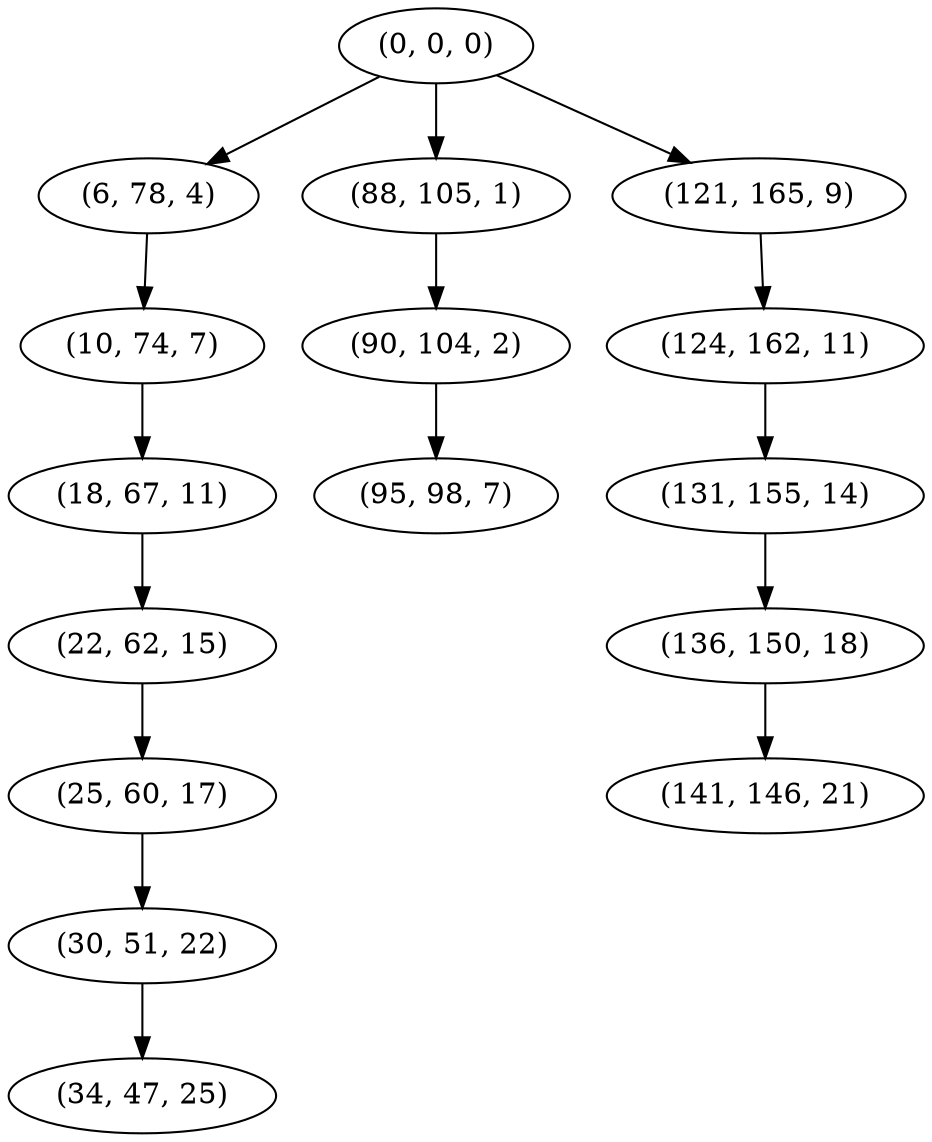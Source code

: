 digraph tree {
    "(0, 0, 0)";
    "(6, 78, 4)";
    "(10, 74, 7)";
    "(18, 67, 11)";
    "(22, 62, 15)";
    "(25, 60, 17)";
    "(30, 51, 22)";
    "(34, 47, 25)";
    "(88, 105, 1)";
    "(90, 104, 2)";
    "(95, 98, 7)";
    "(121, 165, 9)";
    "(124, 162, 11)";
    "(131, 155, 14)";
    "(136, 150, 18)";
    "(141, 146, 21)";
    "(0, 0, 0)" -> "(6, 78, 4)";
    "(0, 0, 0)" -> "(88, 105, 1)";
    "(0, 0, 0)" -> "(121, 165, 9)";
    "(6, 78, 4)" -> "(10, 74, 7)";
    "(10, 74, 7)" -> "(18, 67, 11)";
    "(18, 67, 11)" -> "(22, 62, 15)";
    "(22, 62, 15)" -> "(25, 60, 17)";
    "(25, 60, 17)" -> "(30, 51, 22)";
    "(30, 51, 22)" -> "(34, 47, 25)";
    "(88, 105, 1)" -> "(90, 104, 2)";
    "(90, 104, 2)" -> "(95, 98, 7)";
    "(121, 165, 9)" -> "(124, 162, 11)";
    "(124, 162, 11)" -> "(131, 155, 14)";
    "(131, 155, 14)" -> "(136, 150, 18)";
    "(136, 150, 18)" -> "(141, 146, 21)";
}
